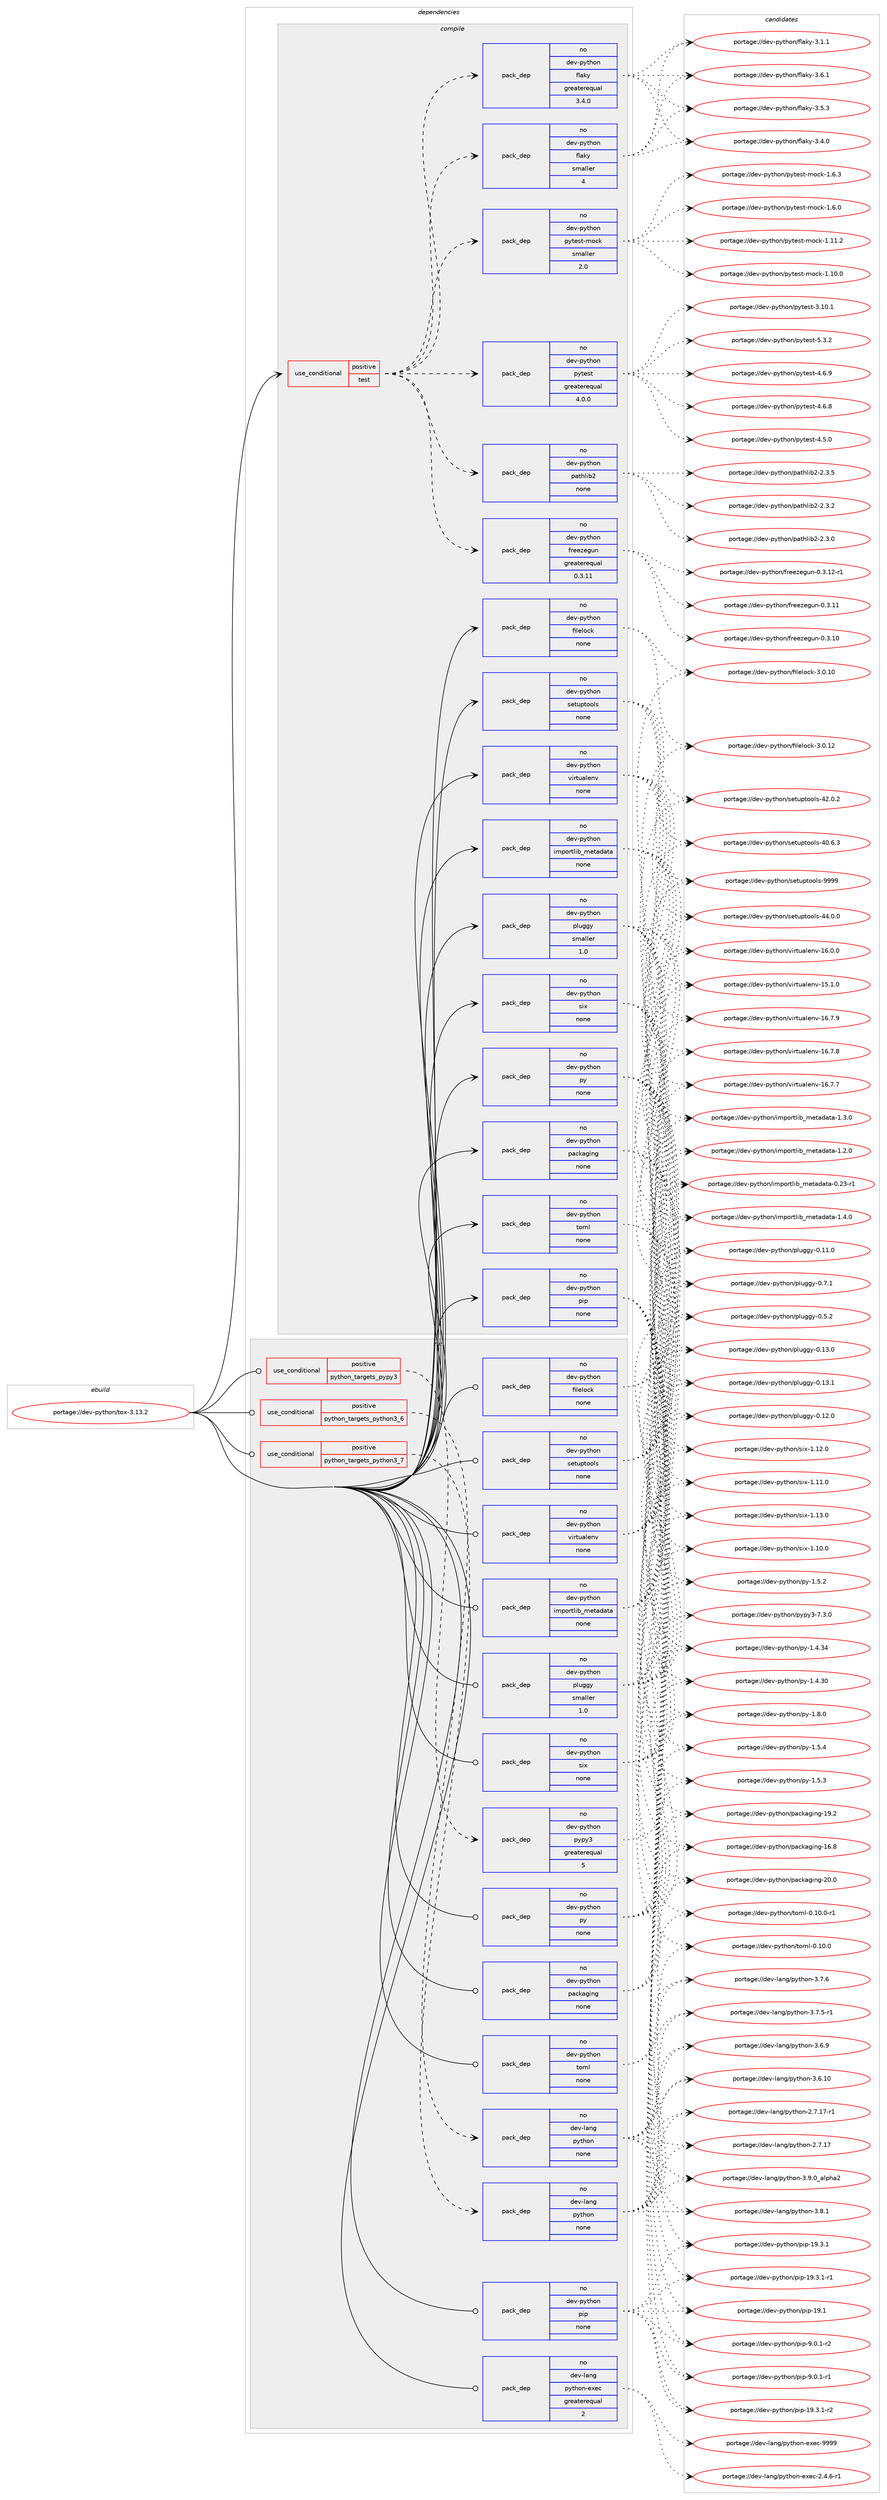digraph prolog {

# *************
# Graph options
# *************

newrank=true;
concentrate=true;
compound=true;
graph [rankdir=LR,fontname=Helvetica,fontsize=10,ranksep=1.5];#, ranksep=2.5, nodesep=0.2];
edge  [arrowhead=vee];
node  [fontname=Helvetica,fontsize=10];

# **********
# The ebuild
# **********

subgraph cluster_leftcol {
color=gray;
label=<<i>ebuild</i>>;
id [label="portage://dev-python/tox-3.13.2", color=red, width=4, href="../dev-python/tox-3.13.2.svg"];
}

# ****************
# The dependencies
# ****************

subgraph cluster_midcol {
color=gray;
label=<<i>dependencies</i>>;
subgraph cluster_compile {
fillcolor="#eeeeee";
style=filled;
label=<<i>compile</i>>;
subgraph cond104632 {
dependency421491 [label=<<TABLE BORDER="0" CELLBORDER="1" CELLSPACING="0" CELLPADDING="4"><TR><TD ROWSPAN="3" CELLPADDING="10">use_conditional</TD></TR><TR><TD>positive</TD></TR><TR><TD>test</TD></TR></TABLE>>, shape=none, color=red];
subgraph pack311962 {
dependency421492 [label=<<TABLE BORDER="0" CELLBORDER="1" CELLSPACING="0" CELLPADDING="4" WIDTH="220"><TR><TD ROWSPAN="6" CELLPADDING="30">pack_dep</TD></TR><TR><TD WIDTH="110">no</TD></TR><TR><TD>dev-python</TD></TR><TR><TD>flaky</TD></TR><TR><TD>greaterequal</TD></TR><TR><TD>3.4.0</TD></TR></TABLE>>, shape=none, color=blue];
}
dependency421491:e -> dependency421492:w [weight=20,style="dashed",arrowhead="vee"];
subgraph pack311963 {
dependency421493 [label=<<TABLE BORDER="0" CELLBORDER="1" CELLSPACING="0" CELLPADDING="4" WIDTH="220"><TR><TD ROWSPAN="6" CELLPADDING="30">pack_dep</TD></TR><TR><TD WIDTH="110">no</TD></TR><TR><TD>dev-python</TD></TR><TR><TD>flaky</TD></TR><TR><TD>smaller</TD></TR><TR><TD>4</TD></TR></TABLE>>, shape=none, color=blue];
}
dependency421491:e -> dependency421493:w [weight=20,style="dashed",arrowhead="vee"];
subgraph pack311964 {
dependency421494 [label=<<TABLE BORDER="0" CELLBORDER="1" CELLSPACING="0" CELLPADDING="4" WIDTH="220"><TR><TD ROWSPAN="6" CELLPADDING="30">pack_dep</TD></TR><TR><TD WIDTH="110">no</TD></TR><TR><TD>dev-python</TD></TR><TR><TD>freezegun</TD></TR><TR><TD>greaterequal</TD></TR><TR><TD>0.3.11</TD></TR></TABLE>>, shape=none, color=blue];
}
dependency421491:e -> dependency421494:w [weight=20,style="dashed",arrowhead="vee"];
subgraph pack311965 {
dependency421495 [label=<<TABLE BORDER="0" CELLBORDER="1" CELLSPACING="0" CELLPADDING="4" WIDTH="220"><TR><TD ROWSPAN="6" CELLPADDING="30">pack_dep</TD></TR><TR><TD WIDTH="110">no</TD></TR><TR><TD>dev-python</TD></TR><TR><TD>pathlib2</TD></TR><TR><TD>none</TD></TR><TR><TD></TD></TR></TABLE>>, shape=none, color=blue];
}
dependency421491:e -> dependency421495:w [weight=20,style="dashed",arrowhead="vee"];
subgraph pack311966 {
dependency421496 [label=<<TABLE BORDER="0" CELLBORDER="1" CELLSPACING="0" CELLPADDING="4" WIDTH="220"><TR><TD ROWSPAN="6" CELLPADDING="30">pack_dep</TD></TR><TR><TD WIDTH="110">no</TD></TR><TR><TD>dev-python</TD></TR><TR><TD>pytest</TD></TR><TR><TD>greaterequal</TD></TR><TR><TD>4.0.0</TD></TR></TABLE>>, shape=none, color=blue];
}
dependency421491:e -> dependency421496:w [weight=20,style="dashed",arrowhead="vee"];
subgraph pack311967 {
dependency421497 [label=<<TABLE BORDER="0" CELLBORDER="1" CELLSPACING="0" CELLPADDING="4" WIDTH="220"><TR><TD ROWSPAN="6" CELLPADDING="30">pack_dep</TD></TR><TR><TD WIDTH="110">no</TD></TR><TR><TD>dev-python</TD></TR><TR><TD>pytest-mock</TD></TR><TR><TD>smaller</TD></TR><TR><TD>2.0</TD></TR></TABLE>>, shape=none, color=blue];
}
dependency421491:e -> dependency421497:w [weight=20,style="dashed",arrowhead="vee"];
}
id:e -> dependency421491:w [weight=20,style="solid",arrowhead="vee"];
subgraph pack311968 {
dependency421498 [label=<<TABLE BORDER="0" CELLBORDER="1" CELLSPACING="0" CELLPADDING="4" WIDTH="220"><TR><TD ROWSPAN="6" CELLPADDING="30">pack_dep</TD></TR><TR><TD WIDTH="110">no</TD></TR><TR><TD>dev-python</TD></TR><TR><TD>filelock</TD></TR><TR><TD>none</TD></TR><TR><TD></TD></TR></TABLE>>, shape=none, color=blue];
}
id:e -> dependency421498:w [weight=20,style="solid",arrowhead="vee"];
subgraph pack311969 {
dependency421499 [label=<<TABLE BORDER="0" CELLBORDER="1" CELLSPACING="0" CELLPADDING="4" WIDTH="220"><TR><TD ROWSPAN="6" CELLPADDING="30">pack_dep</TD></TR><TR><TD WIDTH="110">no</TD></TR><TR><TD>dev-python</TD></TR><TR><TD>importlib_metadata</TD></TR><TR><TD>none</TD></TR><TR><TD></TD></TR></TABLE>>, shape=none, color=blue];
}
id:e -> dependency421499:w [weight=20,style="solid",arrowhead="vee"];
subgraph pack311970 {
dependency421500 [label=<<TABLE BORDER="0" CELLBORDER="1" CELLSPACING="0" CELLPADDING="4" WIDTH="220"><TR><TD ROWSPAN="6" CELLPADDING="30">pack_dep</TD></TR><TR><TD WIDTH="110">no</TD></TR><TR><TD>dev-python</TD></TR><TR><TD>packaging</TD></TR><TR><TD>none</TD></TR><TR><TD></TD></TR></TABLE>>, shape=none, color=blue];
}
id:e -> dependency421500:w [weight=20,style="solid",arrowhead="vee"];
subgraph pack311971 {
dependency421501 [label=<<TABLE BORDER="0" CELLBORDER="1" CELLSPACING="0" CELLPADDING="4" WIDTH="220"><TR><TD ROWSPAN="6" CELLPADDING="30">pack_dep</TD></TR><TR><TD WIDTH="110">no</TD></TR><TR><TD>dev-python</TD></TR><TR><TD>pip</TD></TR><TR><TD>none</TD></TR><TR><TD></TD></TR></TABLE>>, shape=none, color=blue];
}
id:e -> dependency421501:w [weight=20,style="solid",arrowhead="vee"];
subgraph pack311972 {
dependency421502 [label=<<TABLE BORDER="0" CELLBORDER="1" CELLSPACING="0" CELLPADDING="4" WIDTH="220"><TR><TD ROWSPAN="6" CELLPADDING="30">pack_dep</TD></TR><TR><TD WIDTH="110">no</TD></TR><TR><TD>dev-python</TD></TR><TR><TD>pluggy</TD></TR><TR><TD>smaller</TD></TR><TR><TD>1.0</TD></TR></TABLE>>, shape=none, color=blue];
}
id:e -> dependency421502:w [weight=20,style="solid",arrowhead="vee"];
subgraph pack311973 {
dependency421503 [label=<<TABLE BORDER="0" CELLBORDER="1" CELLSPACING="0" CELLPADDING="4" WIDTH="220"><TR><TD ROWSPAN="6" CELLPADDING="30">pack_dep</TD></TR><TR><TD WIDTH="110">no</TD></TR><TR><TD>dev-python</TD></TR><TR><TD>py</TD></TR><TR><TD>none</TD></TR><TR><TD></TD></TR></TABLE>>, shape=none, color=blue];
}
id:e -> dependency421503:w [weight=20,style="solid",arrowhead="vee"];
subgraph pack311974 {
dependency421504 [label=<<TABLE BORDER="0" CELLBORDER="1" CELLSPACING="0" CELLPADDING="4" WIDTH="220"><TR><TD ROWSPAN="6" CELLPADDING="30">pack_dep</TD></TR><TR><TD WIDTH="110">no</TD></TR><TR><TD>dev-python</TD></TR><TR><TD>setuptools</TD></TR><TR><TD>none</TD></TR><TR><TD></TD></TR></TABLE>>, shape=none, color=blue];
}
id:e -> dependency421504:w [weight=20,style="solid",arrowhead="vee"];
subgraph pack311975 {
dependency421505 [label=<<TABLE BORDER="0" CELLBORDER="1" CELLSPACING="0" CELLPADDING="4" WIDTH="220"><TR><TD ROWSPAN="6" CELLPADDING="30">pack_dep</TD></TR><TR><TD WIDTH="110">no</TD></TR><TR><TD>dev-python</TD></TR><TR><TD>six</TD></TR><TR><TD>none</TD></TR><TR><TD></TD></TR></TABLE>>, shape=none, color=blue];
}
id:e -> dependency421505:w [weight=20,style="solid",arrowhead="vee"];
subgraph pack311976 {
dependency421506 [label=<<TABLE BORDER="0" CELLBORDER="1" CELLSPACING="0" CELLPADDING="4" WIDTH="220"><TR><TD ROWSPAN="6" CELLPADDING="30">pack_dep</TD></TR><TR><TD WIDTH="110">no</TD></TR><TR><TD>dev-python</TD></TR><TR><TD>toml</TD></TR><TR><TD>none</TD></TR><TR><TD></TD></TR></TABLE>>, shape=none, color=blue];
}
id:e -> dependency421506:w [weight=20,style="solid",arrowhead="vee"];
subgraph pack311977 {
dependency421507 [label=<<TABLE BORDER="0" CELLBORDER="1" CELLSPACING="0" CELLPADDING="4" WIDTH="220"><TR><TD ROWSPAN="6" CELLPADDING="30">pack_dep</TD></TR><TR><TD WIDTH="110">no</TD></TR><TR><TD>dev-python</TD></TR><TR><TD>virtualenv</TD></TR><TR><TD>none</TD></TR><TR><TD></TD></TR></TABLE>>, shape=none, color=blue];
}
id:e -> dependency421507:w [weight=20,style="solid",arrowhead="vee"];
}
subgraph cluster_compileandrun {
fillcolor="#eeeeee";
style=filled;
label=<<i>compile and run</i>>;
}
subgraph cluster_run {
fillcolor="#eeeeee";
style=filled;
label=<<i>run</i>>;
subgraph cond104633 {
dependency421508 [label=<<TABLE BORDER="0" CELLBORDER="1" CELLSPACING="0" CELLPADDING="4"><TR><TD ROWSPAN="3" CELLPADDING="10">use_conditional</TD></TR><TR><TD>positive</TD></TR><TR><TD>python_targets_pypy3</TD></TR></TABLE>>, shape=none, color=red];
subgraph pack311978 {
dependency421509 [label=<<TABLE BORDER="0" CELLBORDER="1" CELLSPACING="0" CELLPADDING="4" WIDTH="220"><TR><TD ROWSPAN="6" CELLPADDING="30">pack_dep</TD></TR><TR><TD WIDTH="110">no</TD></TR><TR><TD>dev-python</TD></TR><TR><TD>pypy3</TD></TR><TR><TD>greaterequal</TD></TR><TR><TD>5</TD></TR></TABLE>>, shape=none, color=blue];
}
dependency421508:e -> dependency421509:w [weight=20,style="dashed",arrowhead="vee"];
}
id:e -> dependency421508:w [weight=20,style="solid",arrowhead="odot"];
subgraph cond104634 {
dependency421510 [label=<<TABLE BORDER="0" CELLBORDER="1" CELLSPACING="0" CELLPADDING="4"><TR><TD ROWSPAN="3" CELLPADDING="10">use_conditional</TD></TR><TR><TD>positive</TD></TR><TR><TD>python_targets_python3_6</TD></TR></TABLE>>, shape=none, color=red];
subgraph pack311979 {
dependency421511 [label=<<TABLE BORDER="0" CELLBORDER="1" CELLSPACING="0" CELLPADDING="4" WIDTH="220"><TR><TD ROWSPAN="6" CELLPADDING="30">pack_dep</TD></TR><TR><TD WIDTH="110">no</TD></TR><TR><TD>dev-lang</TD></TR><TR><TD>python</TD></TR><TR><TD>none</TD></TR><TR><TD></TD></TR></TABLE>>, shape=none, color=blue];
}
dependency421510:e -> dependency421511:w [weight=20,style="dashed",arrowhead="vee"];
}
id:e -> dependency421510:w [weight=20,style="solid",arrowhead="odot"];
subgraph cond104635 {
dependency421512 [label=<<TABLE BORDER="0" CELLBORDER="1" CELLSPACING="0" CELLPADDING="4"><TR><TD ROWSPAN="3" CELLPADDING="10">use_conditional</TD></TR><TR><TD>positive</TD></TR><TR><TD>python_targets_python3_7</TD></TR></TABLE>>, shape=none, color=red];
subgraph pack311980 {
dependency421513 [label=<<TABLE BORDER="0" CELLBORDER="1" CELLSPACING="0" CELLPADDING="4" WIDTH="220"><TR><TD ROWSPAN="6" CELLPADDING="30">pack_dep</TD></TR><TR><TD WIDTH="110">no</TD></TR><TR><TD>dev-lang</TD></TR><TR><TD>python</TD></TR><TR><TD>none</TD></TR><TR><TD></TD></TR></TABLE>>, shape=none, color=blue];
}
dependency421512:e -> dependency421513:w [weight=20,style="dashed",arrowhead="vee"];
}
id:e -> dependency421512:w [weight=20,style="solid",arrowhead="odot"];
subgraph pack311981 {
dependency421514 [label=<<TABLE BORDER="0" CELLBORDER="1" CELLSPACING="0" CELLPADDING="4" WIDTH="220"><TR><TD ROWSPAN="6" CELLPADDING="30">pack_dep</TD></TR><TR><TD WIDTH="110">no</TD></TR><TR><TD>dev-lang</TD></TR><TR><TD>python-exec</TD></TR><TR><TD>greaterequal</TD></TR><TR><TD>2</TD></TR></TABLE>>, shape=none, color=blue];
}
id:e -> dependency421514:w [weight=20,style="solid",arrowhead="odot"];
subgraph pack311982 {
dependency421515 [label=<<TABLE BORDER="0" CELLBORDER="1" CELLSPACING="0" CELLPADDING="4" WIDTH="220"><TR><TD ROWSPAN="6" CELLPADDING="30">pack_dep</TD></TR><TR><TD WIDTH="110">no</TD></TR><TR><TD>dev-python</TD></TR><TR><TD>filelock</TD></TR><TR><TD>none</TD></TR><TR><TD></TD></TR></TABLE>>, shape=none, color=blue];
}
id:e -> dependency421515:w [weight=20,style="solid",arrowhead="odot"];
subgraph pack311983 {
dependency421516 [label=<<TABLE BORDER="0" CELLBORDER="1" CELLSPACING="0" CELLPADDING="4" WIDTH="220"><TR><TD ROWSPAN="6" CELLPADDING="30">pack_dep</TD></TR><TR><TD WIDTH="110">no</TD></TR><TR><TD>dev-python</TD></TR><TR><TD>importlib_metadata</TD></TR><TR><TD>none</TD></TR><TR><TD></TD></TR></TABLE>>, shape=none, color=blue];
}
id:e -> dependency421516:w [weight=20,style="solid",arrowhead="odot"];
subgraph pack311984 {
dependency421517 [label=<<TABLE BORDER="0" CELLBORDER="1" CELLSPACING="0" CELLPADDING="4" WIDTH="220"><TR><TD ROWSPAN="6" CELLPADDING="30">pack_dep</TD></TR><TR><TD WIDTH="110">no</TD></TR><TR><TD>dev-python</TD></TR><TR><TD>packaging</TD></TR><TR><TD>none</TD></TR><TR><TD></TD></TR></TABLE>>, shape=none, color=blue];
}
id:e -> dependency421517:w [weight=20,style="solid",arrowhead="odot"];
subgraph pack311985 {
dependency421518 [label=<<TABLE BORDER="0" CELLBORDER="1" CELLSPACING="0" CELLPADDING="4" WIDTH="220"><TR><TD ROWSPAN="6" CELLPADDING="30">pack_dep</TD></TR><TR><TD WIDTH="110">no</TD></TR><TR><TD>dev-python</TD></TR><TR><TD>pip</TD></TR><TR><TD>none</TD></TR><TR><TD></TD></TR></TABLE>>, shape=none, color=blue];
}
id:e -> dependency421518:w [weight=20,style="solid",arrowhead="odot"];
subgraph pack311986 {
dependency421519 [label=<<TABLE BORDER="0" CELLBORDER="1" CELLSPACING="0" CELLPADDING="4" WIDTH="220"><TR><TD ROWSPAN="6" CELLPADDING="30">pack_dep</TD></TR><TR><TD WIDTH="110">no</TD></TR><TR><TD>dev-python</TD></TR><TR><TD>pluggy</TD></TR><TR><TD>smaller</TD></TR><TR><TD>1.0</TD></TR></TABLE>>, shape=none, color=blue];
}
id:e -> dependency421519:w [weight=20,style="solid",arrowhead="odot"];
subgraph pack311987 {
dependency421520 [label=<<TABLE BORDER="0" CELLBORDER="1" CELLSPACING="0" CELLPADDING="4" WIDTH="220"><TR><TD ROWSPAN="6" CELLPADDING="30">pack_dep</TD></TR><TR><TD WIDTH="110">no</TD></TR><TR><TD>dev-python</TD></TR><TR><TD>py</TD></TR><TR><TD>none</TD></TR><TR><TD></TD></TR></TABLE>>, shape=none, color=blue];
}
id:e -> dependency421520:w [weight=20,style="solid",arrowhead="odot"];
subgraph pack311988 {
dependency421521 [label=<<TABLE BORDER="0" CELLBORDER="1" CELLSPACING="0" CELLPADDING="4" WIDTH="220"><TR><TD ROWSPAN="6" CELLPADDING="30">pack_dep</TD></TR><TR><TD WIDTH="110">no</TD></TR><TR><TD>dev-python</TD></TR><TR><TD>setuptools</TD></TR><TR><TD>none</TD></TR><TR><TD></TD></TR></TABLE>>, shape=none, color=blue];
}
id:e -> dependency421521:w [weight=20,style="solid",arrowhead="odot"];
subgraph pack311989 {
dependency421522 [label=<<TABLE BORDER="0" CELLBORDER="1" CELLSPACING="0" CELLPADDING="4" WIDTH="220"><TR><TD ROWSPAN="6" CELLPADDING="30">pack_dep</TD></TR><TR><TD WIDTH="110">no</TD></TR><TR><TD>dev-python</TD></TR><TR><TD>six</TD></TR><TR><TD>none</TD></TR><TR><TD></TD></TR></TABLE>>, shape=none, color=blue];
}
id:e -> dependency421522:w [weight=20,style="solid",arrowhead="odot"];
subgraph pack311990 {
dependency421523 [label=<<TABLE BORDER="0" CELLBORDER="1" CELLSPACING="0" CELLPADDING="4" WIDTH="220"><TR><TD ROWSPAN="6" CELLPADDING="30">pack_dep</TD></TR><TR><TD WIDTH="110">no</TD></TR><TR><TD>dev-python</TD></TR><TR><TD>toml</TD></TR><TR><TD>none</TD></TR><TR><TD></TD></TR></TABLE>>, shape=none, color=blue];
}
id:e -> dependency421523:w [weight=20,style="solid",arrowhead="odot"];
subgraph pack311991 {
dependency421524 [label=<<TABLE BORDER="0" CELLBORDER="1" CELLSPACING="0" CELLPADDING="4" WIDTH="220"><TR><TD ROWSPAN="6" CELLPADDING="30">pack_dep</TD></TR><TR><TD WIDTH="110">no</TD></TR><TR><TD>dev-python</TD></TR><TR><TD>virtualenv</TD></TR><TR><TD>none</TD></TR><TR><TD></TD></TR></TABLE>>, shape=none, color=blue];
}
id:e -> dependency421524:w [weight=20,style="solid",arrowhead="odot"];
}
}

# **************
# The candidates
# **************

subgraph cluster_choices {
rank=same;
color=gray;
label=<<i>candidates</i>>;

subgraph choice311962 {
color=black;
nodesep=1;
choice100101118451121211161041111104710210897107121455146544649 [label="portage://dev-python/flaky-3.6.1", color=red, width=4,href="../dev-python/flaky-3.6.1.svg"];
choice100101118451121211161041111104710210897107121455146534651 [label="portage://dev-python/flaky-3.5.3", color=red, width=4,href="../dev-python/flaky-3.5.3.svg"];
choice100101118451121211161041111104710210897107121455146524648 [label="portage://dev-python/flaky-3.4.0", color=red, width=4,href="../dev-python/flaky-3.4.0.svg"];
choice100101118451121211161041111104710210897107121455146494649 [label="portage://dev-python/flaky-3.1.1", color=red, width=4,href="../dev-python/flaky-3.1.1.svg"];
dependency421492:e -> choice100101118451121211161041111104710210897107121455146544649:w [style=dotted,weight="100"];
dependency421492:e -> choice100101118451121211161041111104710210897107121455146534651:w [style=dotted,weight="100"];
dependency421492:e -> choice100101118451121211161041111104710210897107121455146524648:w [style=dotted,weight="100"];
dependency421492:e -> choice100101118451121211161041111104710210897107121455146494649:w [style=dotted,weight="100"];
}
subgraph choice311963 {
color=black;
nodesep=1;
choice100101118451121211161041111104710210897107121455146544649 [label="portage://dev-python/flaky-3.6.1", color=red, width=4,href="../dev-python/flaky-3.6.1.svg"];
choice100101118451121211161041111104710210897107121455146534651 [label="portage://dev-python/flaky-3.5.3", color=red, width=4,href="../dev-python/flaky-3.5.3.svg"];
choice100101118451121211161041111104710210897107121455146524648 [label="portage://dev-python/flaky-3.4.0", color=red, width=4,href="../dev-python/flaky-3.4.0.svg"];
choice100101118451121211161041111104710210897107121455146494649 [label="portage://dev-python/flaky-3.1.1", color=red, width=4,href="../dev-python/flaky-3.1.1.svg"];
dependency421493:e -> choice100101118451121211161041111104710210897107121455146544649:w [style=dotted,weight="100"];
dependency421493:e -> choice100101118451121211161041111104710210897107121455146534651:w [style=dotted,weight="100"];
dependency421493:e -> choice100101118451121211161041111104710210897107121455146524648:w [style=dotted,weight="100"];
dependency421493:e -> choice100101118451121211161041111104710210897107121455146494649:w [style=dotted,weight="100"];
}
subgraph choice311964 {
color=black;
nodesep=1;
choice1001011184511212111610411111047102114101101122101103117110454846514649504511449 [label="portage://dev-python/freezegun-0.3.12-r1", color=red, width=4,href="../dev-python/freezegun-0.3.12-r1.svg"];
choice100101118451121211161041111104710211410110112210110311711045484651464949 [label="portage://dev-python/freezegun-0.3.11", color=red, width=4,href="../dev-python/freezegun-0.3.11.svg"];
choice100101118451121211161041111104710211410110112210110311711045484651464948 [label="portage://dev-python/freezegun-0.3.10", color=red, width=4,href="../dev-python/freezegun-0.3.10.svg"];
dependency421494:e -> choice1001011184511212111610411111047102114101101122101103117110454846514649504511449:w [style=dotted,weight="100"];
dependency421494:e -> choice100101118451121211161041111104710211410110112210110311711045484651464949:w [style=dotted,weight="100"];
dependency421494:e -> choice100101118451121211161041111104710211410110112210110311711045484651464948:w [style=dotted,weight="100"];
}
subgraph choice311965 {
color=black;
nodesep=1;
choice1001011184511212111610411111047112971161041081059850455046514653 [label="portage://dev-python/pathlib2-2.3.5", color=red, width=4,href="../dev-python/pathlib2-2.3.5.svg"];
choice1001011184511212111610411111047112971161041081059850455046514650 [label="portage://dev-python/pathlib2-2.3.2", color=red, width=4,href="../dev-python/pathlib2-2.3.2.svg"];
choice1001011184511212111610411111047112971161041081059850455046514648 [label="portage://dev-python/pathlib2-2.3.0", color=red, width=4,href="../dev-python/pathlib2-2.3.0.svg"];
dependency421495:e -> choice1001011184511212111610411111047112971161041081059850455046514653:w [style=dotted,weight="100"];
dependency421495:e -> choice1001011184511212111610411111047112971161041081059850455046514650:w [style=dotted,weight="100"];
dependency421495:e -> choice1001011184511212111610411111047112971161041081059850455046514648:w [style=dotted,weight="100"];
}
subgraph choice311966 {
color=black;
nodesep=1;
choice1001011184511212111610411111047112121116101115116455346514650 [label="portage://dev-python/pytest-5.3.2", color=red, width=4,href="../dev-python/pytest-5.3.2.svg"];
choice1001011184511212111610411111047112121116101115116455246544657 [label="portage://dev-python/pytest-4.6.9", color=red, width=4,href="../dev-python/pytest-4.6.9.svg"];
choice1001011184511212111610411111047112121116101115116455246544656 [label="portage://dev-python/pytest-4.6.8", color=red, width=4,href="../dev-python/pytest-4.6.8.svg"];
choice1001011184511212111610411111047112121116101115116455246534648 [label="portage://dev-python/pytest-4.5.0", color=red, width=4,href="../dev-python/pytest-4.5.0.svg"];
choice100101118451121211161041111104711212111610111511645514649484649 [label="portage://dev-python/pytest-3.10.1", color=red, width=4,href="../dev-python/pytest-3.10.1.svg"];
dependency421496:e -> choice1001011184511212111610411111047112121116101115116455346514650:w [style=dotted,weight="100"];
dependency421496:e -> choice1001011184511212111610411111047112121116101115116455246544657:w [style=dotted,weight="100"];
dependency421496:e -> choice1001011184511212111610411111047112121116101115116455246544656:w [style=dotted,weight="100"];
dependency421496:e -> choice1001011184511212111610411111047112121116101115116455246534648:w [style=dotted,weight="100"];
dependency421496:e -> choice100101118451121211161041111104711212111610111511645514649484649:w [style=dotted,weight="100"];
}
subgraph choice311967 {
color=black;
nodesep=1;
choice10010111845112121116104111110471121211161011151164510911199107454946544651 [label="portage://dev-python/pytest-mock-1.6.3", color=red, width=4,href="../dev-python/pytest-mock-1.6.3.svg"];
choice10010111845112121116104111110471121211161011151164510911199107454946544648 [label="portage://dev-python/pytest-mock-1.6.0", color=red, width=4,href="../dev-python/pytest-mock-1.6.0.svg"];
choice1001011184511212111610411111047112121116101115116451091119910745494649494650 [label="portage://dev-python/pytest-mock-1.11.2", color=red, width=4,href="../dev-python/pytest-mock-1.11.2.svg"];
choice1001011184511212111610411111047112121116101115116451091119910745494649484648 [label="portage://dev-python/pytest-mock-1.10.0", color=red, width=4,href="../dev-python/pytest-mock-1.10.0.svg"];
dependency421497:e -> choice10010111845112121116104111110471121211161011151164510911199107454946544651:w [style=dotted,weight="100"];
dependency421497:e -> choice10010111845112121116104111110471121211161011151164510911199107454946544648:w [style=dotted,weight="100"];
dependency421497:e -> choice1001011184511212111610411111047112121116101115116451091119910745494649494650:w [style=dotted,weight="100"];
dependency421497:e -> choice1001011184511212111610411111047112121116101115116451091119910745494649484648:w [style=dotted,weight="100"];
}
subgraph choice311968 {
color=black;
nodesep=1;
choice10010111845112121116104111110471021051081011081119910745514648464950 [label="portage://dev-python/filelock-3.0.12", color=red, width=4,href="../dev-python/filelock-3.0.12.svg"];
choice10010111845112121116104111110471021051081011081119910745514648464948 [label="portage://dev-python/filelock-3.0.10", color=red, width=4,href="../dev-python/filelock-3.0.10.svg"];
dependency421498:e -> choice10010111845112121116104111110471021051081011081119910745514648464950:w [style=dotted,weight="100"];
dependency421498:e -> choice10010111845112121116104111110471021051081011081119910745514648464948:w [style=dotted,weight="100"];
}
subgraph choice311969 {
color=black;
nodesep=1;
choice10010111845112121116104111110471051091121111141161081059895109101116971009711697454946524648 [label="portage://dev-python/importlib_metadata-1.4.0", color=red, width=4,href="../dev-python/importlib_metadata-1.4.0.svg"];
choice10010111845112121116104111110471051091121111141161081059895109101116971009711697454946514648 [label="portage://dev-python/importlib_metadata-1.3.0", color=red, width=4,href="../dev-python/importlib_metadata-1.3.0.svg"];
choice10010111845112121116104111110471051091121111141161081059895109101116971009711697454946504648 [label="portage://dev-python/importlib_metadata-1.2.0", color=red, width=4,href="../dev-python/importlib_metadata-1.2.0.svg"];
choice1001011184511212111610411111047105109112111114116108105989510910111697100971169745484650514511449 [label="portage://dev-python/importlib_metadata-0.23-r1", color=red, width=4,href="../dev-python/importlib_metadata-0.23-r1.svg"];
dependency421499:e -> choice10010111845112121116104111110471051091121111141161081059895109101116971009711697454946524648:w [style=dotted,weight="100"];
dependency421499:e -> choice10010111845112121116104111110471051091121111141161081059895109101116971009711697454946514648:w [style=dotted,weight="100"];
dependency421499:e -> choice10010111845112121116104111110471051091121111141161081059895109101116971009711697454946504648:w [style=dotted,weight="100"];
dependency421499:e -> choice1001011184511212111610411111047105109112111114116108105989510910111697100971169745484650514511449:w [style=dotted,weight="100"];
}
subgraph choice311970 {
color=black;
nodesep=1;
choice10010111845112121116104111110471129799107971031051101034550484648 [label="portage://dev-python/packaging-20.0", color=red, width=4,href="../dev-python/packaging-20.0.svg"];
choice10010111845112121116104111110471129799107971031051101034549574650 [label="portage://dev-python/packaging-19.2", color=red, width=4,href="../dev-python/packaging-19.2.svg"];
choice10010111845112121116104111110471129799107971031051101034549544656 [label="portage://dev-python/packaging-16.8", color=red, width=4,href="../dev-python/packaging-16.8.svg"];
dependency421500:e -> choice10010111845112121116104111110471129799107971031051101034550484648:w [style=dotted,weight="100"];
dependency421500:e -> choice10010111845112121116104111110471129799107971031051101034549574650:w [style=dotted,weight="100"];
dependency421500:e -> choice10010111845112121116104111110471129799107971031051101034549544656:w [style=dotted,weight="100"];
}
subgraph choice311971 {
color=black;
nodesep=1;
choice10010111845112121116104111110471121051124557464846494511450 [label="portage://dev-python/pip-9.0.1-r2", color=red, width=4,href="../dev-python/pip-9.0.1-r2.svg"];
choice10010111845112121116104111110471121051124557464846494511449 [label="portage://dev-python/pip-9.0.1-r1", color=red, width=4,href="../dev-python/pip-9.0.1-r1.svg"];
choice1001011184511212111610411111047112105112454957465146494511450 [label="portage://dev-python/pip-19.3.1-r2", color=red, width=4,href="../dev-python/pip-19.3.1-r2.svg"];
choice1001011184511212111610411111047112105112454957465146494511449 [label="portage://dev-python/pip-19.3.1-r1", color=red, width=4,href="../dev-python/pip-19.3.1-r1.svg"];
choice100101118451121211161041111104711210511245495746514649 [label="portage://dev-python/pip-19.3.1", color=red, width=4,href="../dev-python/pip-19.3.1.svg"];
choice10010111845112121116104111110471121051124549574649 [label="portage://dev-python/pip-19.1", color=red, width=4,href="../dev-python/pip-19.1.svg"];
dependency421501:e -> choice10010111845112121116104111110471121051124557464846494511450:w [style=dotted,weight="100"];
dependency421501:e -> choice10010111845112121116104111110471121051124557464846494511449:w [style=dotted,weight="100"];
dependency421501:e -> choice1001011184511212111610411111047112105112454957465146494511450:w [style=dotted,weight="100"];
dependency421501:e -> choice1001011184511212111610411111047112105112454957465146494511449:w [style=dotted,weight="100"];
dependency421501:e -> choice100101118451121211161041111104711210511245495746514649:w [style=dotted,weight="100"];
dependency421501:e -> choice10010111845112121116104111110471121051124549574649:w [style=dotted,weight="100"];
}
subgraph choice311972 {
color=black;
nodesep=1;
choice1001011184511212111610411111047112108117103103121454846554649 [label="portage://dev-python/pluggy-0.7.1", color=red, width=4,href="../dev-python/pluggy-0.7.1.svg"];
choice1001011184511212111610411111047112108117103103121454846534650 [label="portage://dev-python/pluggy-0.5.2", color=red, width=4,href="../dev-python/pluggy-0.5.2.svg"];
choice100101118451121211161041111104711210811710310312145484649514649 [label="portage://dev-python/pluggy-0.13.1", color=red, width=4,href="../dev-python/pluggy-0.13.1.svg"];
choice100101118451121211161041111104711210811710310312145484649514648 [label="portage://dev-python/pluggy-0.13.0", color=red, width=4,href="../dev-python/pluggy-0.13.0.svg"];
choice100101118451121211161041111104711210811710310312145484649504648 [label="portage://dev-python/pluggy-0.12.0", color=red, width=4,href="../dev-python/pluggy-0.12.0.svg"];
choice100101118451121211161041111104711210811710310312145484649494648 [label="portage://dev-python/pluggy-0.11.0", color=red, width=4,href="../dev-python/pluggy-0.11.0.svg"];
dependency421502:e -> choice1001011184511212111610411111047112108117103103121454846554649:w [style=dotted,weight="100"];
dependency421502:e -> choice1001011184511212111610411111047112108117103103121454846534650:w [style=dotted,weight="100"];
dependency421502:e -> choice100101118451121211161041111104711210811710310312145484649514649:w [style=dotted,weight="100"];
dependency421502:e -> choice100101118451121211161041111104711210811710310312145484649514648:w [style=dotted,weight="100"];
dependency421502:e -> choice100101118451121211161041111104711210811710310312145484649504648:w [style=dotted,weight="100"];
dependency421502:e -> choice100101118451121211161041111104711210811710310312145484649494648:w [style=dotted,weight="100"];
}
subgraph choice311973 {
color=black;
nodesep=1;
choice1001011184511212111610411111047112121454946564648 [label="portage://dev-python/py-1.8.0", color=red, width=4,href="../dev-python/py-1.8.0.svg"];
choice1001011184511212111610411111047112121454946534652 [label="portage://dev-python/py-1.5.4", color=red, width=4,href="../dev-python/py-1.5.4.svg"];
choice1001011184511212111610411111047112121454946534651 [label="portage://dev-python/py-1.5.3", color=red, width=4,href="../dev-python/py-1.5.3.svg"];
choice1001011184511212111610411111047112121454946534650 [label="portage://dev-python/py-1.5.2", color=red, width=4,href="../dev-python/py-1.5.2.svg"];
choice100101118451121211161041111104711212145494652465152 [label="portage://dev-python/py-1.4.34", color=red, width=4,href="../dev-python/py-1.4.34.svg"];
choice100101118451121211161041111104711212145494652465148 [label="portage://dev-python/py-1.4.30", color=red, width=4,href="../dev-python/py-1.4.30.svg"];
dependency421503:e -> choice1001011184511212111610411111047112121454946564648:w [style=dotted,weight="100"];
dependency421503:e -> choice1001011184511212111610411111047112121454946534652:w [style=dotted,weight="100"];
dependency421503:e -> choice1001011184511212111610411111047112121454946534651:w [style=dotted,weight="100"];
dependency421503:e -> choice1001011184511212111610411111047112121454946534650:w [style=dotted,weight="100"];
dependency421503:e -> choice100101118451121211161041111104711212145494652465152:w [style=dotted,weight="100"];
dependency421503:e -> choice100101118451121211161041111104711212145494652465148:w [style=dotted,weight="100"];
}
subgraph choice311974 {
color=black;
nodesep=1;
choice10010111845112121116104111110471151011161171121161111111081154557575757 [label="portage://dev-python/setuptools-9999", color=red, width=4,href="../dev-python/setuptools-9999.svg"];
choice100101118451121211161041111104711510111611711211611111110811545525246484648 [label="portage://dev-python/setuptools-44.0.0", color=red, width=4,href="../dev-python/setuptools-44.0.0.svg"];
choice100101118451121211161041111104711510111611711211611111110811545525046484650 [label="portage://dev-python/setuptools-42.0.2", color=red, width=4,href="../dev-python/setuptools-42.0.2.svg"];
choice100101118451121211161041111104711510111611711211611111110811545524846544651 [label="portage://dev-python/setuptools-40.6.3", color=red, width=4,href="../dev-python/setuptools-40.6.3.svg"];
dependency421504:e -> choice10010111845112121116104111110471151011161171121161111111081154557575757:w [style=dotted,weight="100"];
dependency421504:e -> choice100101118451121211161041111104711510111611711211611111110811545525246484648:w [style=dotted,weight="100"];
dependency421504:e -> choice100101118451121211161041111104711510111611711211611111110811545525046484650:w [style=dotted,weight="100"];
dependency421504:e -> choice100101118451121211161041111104711510111611711211611111110811545524846544651:w [style=dotted,weight="100"];
}
subgraph choice311975 {
color=black;
nodesep=1;
choice100101118451121211161041111104711510512045494649514648 [label="portage://dev-python/six-1.13.0", color=red, width=4,href="../dev-python/six-1.13.0.svg"];
choice100101118451121211161041111104711510512045494649504648 [label="portage://dev-python/six-1.12.0", color=red, width=4,href="../dev-python/six-1.12.0.svg"];
choice100101118451121211161041111104711510512045494649494648 [label="portage://dev-python/six-1.11.0", color=red, width=4,href="../dev-python/six-1.11.0.svg"];
choice100101118451121211161041111104711510512045494649484648 [label="portage://dev-python/six-1.10.0", color=red, width=4,href="../dev-python/six-1.10.0.svg"];
dependency421505:e -> choice100101118451121211161041111104711510512045494649514648:w [style=dotted,weight="100"];
dependency421505:e -> choice100101118451121211161041111104711510512045494649504648:w [style=dotted,weight="100"];
dependency421505:e -> choice100101118451121211161041111104711510512045494649494648:w [style=dotted,weight="100"];
dependency421505:e -> choice100101118451121211161041111104711510512045494649484648:w [style=dotted,weight="100"];
}
subgraph choice311976 {
color=black;
nodesep=1;
choice1001011184511212111610411111047116111109108454846494846484511449 [label="portage://dev-python/toml-0.10.0-r1", color=red, width=4,href="../dev-python/toml-0.10.0-r1.svg"];
choice100101118451121211161041111104711611110910845484649484648 [label="portage://dev-python/toml-0.10.0", color=red, width=4,href="../dev-python/toml-0.10.0.svg"];
dependency421506:e -> choice1001011184511212111610411111047116111109108454846494846484511449:w [style=dotted,weight="100"];
dependency421506:e -> choice100101118451121211161041111104711611110910845484649484648:w [style=dotted,weight="100"];
}
subgraph choice311977 {
color=black;
nodesep=1;
choice10010111845112121116104111110471181051141161179710810111011845495446554657 [label="portage://dev-python/virtualenv-16.7.9", color=red, width=4,href="../dev-python/virtualenv-16.7.9.svg"];
choice10010111845112121116104111110471181051141161179710810111011845495446554656 [label="portage://dev-python/virtualenv-16.7.8", color=red, width=4,href="../dev-python/virtualenv-16.7.8.svg"];
choice10010111845112121116104111110471181051141161179710810111011845495446554655 [label="portage://dev-python/virtualenv-16.7.7", color=red, width=4,href="../dev-python/virtualenv-16.7.7.svg"];
choice10010111845112121116104111110471181051141161179710810111011845495446484648 [label="portage://dev-python/virtualenv-16.0.0", color=red, width=4,href="../dev-python/virtualenv-16.0.0.svg"];
choice10010111845112121116104111110471181051141161179710810111011845495346494648 [label="portage://dev-python/virtualenv-15.1.0", color=red, width=4,href="../dev-python/virtualenv-15.1.0.svg"];
dependency421507:e -> choice10010111845112121116104111110471181051141161179710810111011845495446554657:w [style=dotted,weight="100"];
dependency421507:e -> choice10010111845112121116104111110471181051141161179710810111011845495446554656:w [style=dotted,weight="100"];
dependency421507:e -> choice10010111845112121116104111110471181051141161179710810111011845495446554655:w [style=dotted,weight="100"];
dependency421507:e -> choice10010111845112121116104111110471181051141161179710810111011845495446484648:w [style=dotted,weight="100"];
dependency421507:e -> choice10010111845112121116104111110471181051141161179710810111011845495346494648:w [style=dotted,weight="100"];
}
subgraph choice311978 {
color=black;
nodesep=1;
choice100101118451121211161041111104711212111212151455546514648 [label="portage://dev-python/pypy3-7.3.0", color=red, width=4,href="../dev-python/pypy3-7.3.0.svg"];
dependency421509:e -> choice100101118451121211161041111104711212111212151455546514648:w [style=dotted,weight="100"];
}
subgraph choice311979 {
color=black;
nodesep=1;
choice10010111845108971101034711212111610411111045514657464895971081121049750 [label="portage://dev-lang/python-3.9.0_alpha2", color=red, width=4,href="../dev-lang/python-3.9.0_alpha2.svg"];
choice100101118451089711010347112121116104111110455146564649 [label="portage://dev-lang/python-3.8.1", color=red, width=4,href="../dev-lang/python-3.8.1.svg"];
choice100101118451089711010347112121116104111110455146554654 [label="portage://dev-lang/python-3.7.6", color=red, width=4,href="../dev-lang/python-3.7.6.svg"];
choice1001011184510897110103471121211161041111104551465546534511449 [label="portage://dev-lang/python-3.7.5-r1", color=red, width=4,href="../dev-lang/python-3.7.5-r1.svg"];
choice100101118451089711010347112121116104111110455146544657 [label="portage://dev-lang/python-3.6.9", color=red, width=4,href="../dev-lang/python-3.6.9.svg"];
choice10010111845108971101034711212111610411111045514654464948 [label="portage://dev-lang/python-3.6.10", color=red, width=4,href="../dev-lang/python-3.6.10.svg"];
choice100101118451089711010347112121116104111110455046554649554511449 [label="portage://dev-lang/python-2.7.17-r1", color=red, width=4,href="../dev-lang/python-2.7.17-r1.svg"];
choice10010111845108971101034711212111610411111045504655464955 [label="portage://dev-lang/python-2.7.17", color=red, width=4,href="../dev-lang/python-2.7.17.svg"];
dependency421511:e -> choice10010111845108971101034711212111610411111045514657464895971081121049750:w [style=dotted,weight="100"];
dependency421511:e -> choice100101118451089711010347112121116104111110455146564649:w [style=dotted,weight="100"];
dependency421511:e -> choice100101118451089711010347112121116104111110455146554654:w [style=dotted,weight="100"];
dependency421511:e -> choice1001011184510897110103471121211161041111104551465546534511449:w [style=dotted,weight="100"];
dependency421511:e -> choice100101118451089711010347112121116104111110455146544657:w [style=dotted,weight="100"];
dependency421511:e -> choice10010111845108971101034711212111610411111045514654464948:w [style=dotted,weight="100"];
dependency421511:e -> choice100101118451089711010347112121116104111110455046554649554511449:w [style=dotted,weight="100"];
dependency421511:e -> choice10010111845108971101034711212111610411111045504655464955:w [style=dotted,weight="100"];
}
subgraph choice311980 {
color=black;
nodesep=1;
choice10010111845108971101034711212111610411111045514657464895971081121049750 [label="portage://dev-lang/python-3.9.0_alpha2", color=red, width=4,href="../dev-lang/python-3.9.0_alpha2.svg"];
choice100101118451089711010347112121116104111110455146564649 [label="portage://dev-lang/python-3.8.1", color=red, width=4,href="../dev-lang/python-3.8.1.svg"];
choice100101118451089711010347112121116104111110455146554654 [label="portage://dev-lang/python-3.7.6", color=red, width=4,href="../dev-lang/python-3.7.6.svg"];
choice1001011184510897110103471121211161041111104551465546534511449 [label="portage://dev-lang/python-3.7.5-r1", color=red, width=4,href="../dev-lang/python-3.7.5-r1.svg"];
choice100101118451089711010347112121116104111110455146544657 [label="portage://dev-lang/python-3.6.9", color=red, width=4,href="../dev-lang/python-3.6.9.svg"];
choice10010111845108971101034711212111610411111045514654464948 [label="portage://dev-lang/python-3.6.10", color=red, width=4,href="../dev-lang/python-3.6.10.svg"];
choice100101118451089711010347112121116104111110455046554649554511449 [label="portage://dev-lang/python-2.7.17-r1", color=red, width=4,href="../dev-lang/python-2.7.17-r1.svg"];
choice10010111845108971101034711212111610411111045504655464955 [label="portage://dev-lang/python-2.7.17", color=red, width=4,href="../dev-lang/python-2.7.17.svg"];
dependency421513:e -> choice10010111845108971101034711212111610411111045514657464895971081121049750:w [style=dotted,weight="100"];
dependency421513:e -> choice100101118451089711010347112121116104111110455146564649:w [style=dotted,weight="100"];
dependency421513:e -> choice100101118451089711010347112121116104111110455146554654:w [style=dotted,weight="100"];
dependency421513:e -> choice1001011184510897110103471121211161041111104551465546534511449:w [style=dotted,weight="100"];
dependency421513:e -> choice100101118451089711010347112121116104111110455146544657:w [style=dotted,weight="100"];
dependency421513:e -> choice10010111845108971101034711212111610411111045514654464948:w [style=dotted,weight="100"];
dependency421513:e -> choice100101118451089711010347112121116104111110455046554649554511449:w [style=dotted,weight="100"];
dependency421513:e -> choice10010111845108971101034711212111610411111045504655464955:w [style=dotted,weight="100"];
}
subgraph choice311981 {
color=black;
nodesep=1;
choice10010111845108971101034711212111610411111045101120101994557575757 [label="portage://dev-lang/python-exec-9999", color=red, width=4,href="../dev-lang/python-exec-9999.svg"];
choice10010111845108971101034711212111610411111045101120101994550465246544511449 [label="portage://dev-lang/python-exec-2.4.6-r1", color=red, width=4,href="../dev-lang/python-exec-2.4.6-r1.svg"];
dependency421514:e -> choice10010111845108971101034711212111610411111045101120101994557575757:w [style=dotted,weight="100"];
dependency421514:e -> choice10010111845108971101034711212111610411111045101120101994550465246544511449:w [style=dotted,weight="100"];
}
subgraph choice311982 {
color=black;
nodesep=1;
choice10010111845112121116104111110471021051081011081119910745514648464950 [label="portage://dev-python/filelock-3.0.12", color=red, width=4,href="../dev-python/filelock-3.0.12.svg"];
choice10010111845112121116104111110471021051081011081119910745514648464948 [label="portage://dev-python/filelock-3.0.10", color=red, width=4,href="../dev-python/filelock-3.0.10.svg"];
dependency421515:e -> choice10010111845112121116104111110471021051081011081119910745514648464950:w [style=dotted,weight="100"];
dependency421515:e -> choice10010111845112121116104111110471021051081011081119910745514648464948:w [style=dotted,weight="100"];
}
subgraph choice311983 {
color=black;
nodesep=1;
choice10010111845112121116104111110471051091121111141161081059895109101116971009711697454946524648 [label="portage://dev-python/importlib_metadata-1.4.0", color=red, width=4,href="../dev-python/importlib_metadata-1.4.0.svg"];
choice10010111845112121116104111110471051091121111141161081059895109101116971009711697454946514648 [label="portage://dev-python/importlib_metadata-1.3.0", color=red, width=4,href="../dev-python/importlib_metadata-1.3.0.svg"];
choice10010111845112121116104111110471051091121111141161081059895109101116971009711697454946504648 [label="portage://dev-python/importlib_metadata-1.2.0", color=red, width=4,href="../dev-python/importlib_metadata-1.2.0.svg"];
choice1001011184511212111610411111047105109112111114116108105989510910111697100971169745484650514511449 [label="portage://dev-python/importlib_metadata-0.23-r1", color=red, width=4,href="../dev-python/importlib_metadata-0.23-r1.svg"];
dependency421516:e -> choice10010111845112121116104111110471051091121111141161081059895109101116971009711697454946524648:w [style=dotted,weight="100"];
dependency421516:e -> choice10010111845112121116104111110471051091121111141161081059895109101116971009711697454946514648:w [style=dotted,weight="100"];
dependency421516:e -> choice10010111845112121116104111110471051091121111141161081059895109101116971009711697454946504648:w [style=dotted,weight="100"];
dependency421516:e -> choice1001011184511212111610411111047105109112111114116108105989510910111697100971169745484650514511449:w [style=dotted,weight="100"];
}
subgraph choice311984 {
color=black;
nodesep=1;
choice10010111845112121116104111110471129799107971031051101034550484648 [label="portage://dev-python/packaging-20.0", color=red, width=4,href="../dev-python/packaging-20.0.svg"];
choice10010111845112121116104111110471129799107971031051101034549574650 [label="portage://dev-python/packaging-19.2", color=red, width=4,href="../dev-python/packaging-19.2.svg"];
choice10010111845112121116104111110471129799107971031051101034549544656 [label="portage://dev-python/packaging-16.8", color=red, width=4,href="../dev-python/packaging-16.8.svg"];
dependency421517:e -> choice10010111845112121116104111110471129799107971031051101034550484648:w [style=dotted,weight="100"];
dependency421517:e -> choice10010111845112121116104111110471129799107971031051101034549574650:w [style=dotted,weight="100"];
dependency421517:e -> choice10010111845112121116104111110471129799107971031051101034549544656:w [style=dotted,weight="100"];
}
subgraph choice311985 {
color=black;
nodesep=1;
choice10010111845112121116104111110471121051124557464846494511450 [label="portage://dev-python/pip-9.0.1-r2", color=red, width=4,href="../dev-python/pip-9.0.1-r2.svg"];
choice10010111845112121116104111110471121051124557464846494511449 [label="portage://dev-python/pip-9.0.1-r1", color=red, width=4,href="../dev-python/pip-9.0.1-r1.svg"];
choice1001011184511212111610411111047112105112454957465146494511450 [label="portage://dev-python/pip-19.3.1-r2", color=red, width=4,href="../dev-python/pip-19.3.1-r2.svg"];
choice1001011184511212111610411111047112105112454957465146494511449 [label="portage://dev-python/pip-19.3.1-r1", color=red, width=4,href="../dev-python/pip-19.3.1-r1.svg"];
choice100101118451121211161041111104711210511245495746514649 [label="portage://dev-python/pip-19.3.1", color=red, width=4,href="../dev-python/pip-19.3.1.svg"];
choice10010111845112121116104111110471121051124549574649 [label="portage://dev-python/pip-19.1", color=red, width=4,href="../dev-python/pip-19.1.svg"];
dependency421518:e -> choice10010111845112121116104111110471121051124557464846494511450:w [style=dotted,weight="100"];
dependency421518:e -> choice10010111845112121116104111110471121051124557464846494511449:w [style=dotted,weight="100"];
dependency421518:e -> choice1001011184511212111610411111047112105112454957465146494511450:w [style=dotted,weight="100"];
dependency421518:e -> choice1001011184511212111610411111047112105112454957465146494511449:w [style=dotted,weight="100"];
dependency421518:e -> choice100101118451121211161041111104711210511245495746514649:w [style=dotted,weight="100"];
dependency421518:e -> choice10010111845112121116104111110471121051124549574649:w [style=dotted,weight="100"];
}
subgraph choice311986 {
color=black;
nodesep=1;
choice1001011184511212111610411111047112108117103103121454846554649 [label="portage://dev-python/pluggy-0.7.1", color=red, width=4,href="../dev-python/pluggy-0.7.1.svg"];
choice1001011184511212111610411111047112108117103103121454846534650 [label="portage://dev-python/pluggy-0.5.2", color=red, width=4,href="../dev-python/pluggy-0.5.2.svg"];
choice100101118451121211161041111104711210811710310312145484649514649 [label="portage://dev-python/pluggy-0.13.1", color=red, width=4,href="../dev-python/pluggy-0.13.1.svg"];
choice100101118451121211161041111104711210811710310312145484649514648 [label="portage://dev-python/pluggy-0.13.0", color=red, width=4,href="../dev-python/pluggy-0.13.0.svg"];
choice100101118451121211161041111104711210811710310312145484649504648 [label="portage://dev-python/pluggy-0.12.0", color=red, width=4,href="../dev-python/pluggy-0.12.0.svg"];
choice100101118451121211161041111104711210811710310312145484649494648 [label="portage://dev-python/pluggy-0.11.0", color=red, width=4,href="../dev-python/pluggy-0.11.0.svg"];
dependency421519:e -> choice1001011184511212111610411111047112108117103103121454846554649:w [style=dotted,weight="100"];
dependency421519:e -> choice1001011184511212111610411111047112108117103103121454846534650:w [style=dotted,weight="100"];
dependency421519:e -> choice100101118451121211161041111104711210811710310312145484649514649:w [style=dotted,weight="100"];
dependency421519:e -> choice100101118451121211161041111104711210811710310312145484649514648:w [style=dotted,weight="100"];
dependency421519:e -> choice100101118451121211161041111104711210811710310312145484649504648:w [style=dotted,weight="100"];
dependency421519:e -> choice100101118451121211161041111104711210811710310312145484649494648:w [style=dotted,weight="100"];
}
subgraph choice311987 {
color=black;
nodesep=1;
choice1001011184511212111610411111047112121454946564648 [label="portage://dev-python/py-1.8.0", color=red, width=4,href="../dev-python/py-1.8.0.svg"];
choice1001011184511212111610411111047112121454946534652 [label="portage://dev-python/py-1.5.4", color=red, width=4,href="../dev-python/py-1.5.4.svg"];
choice1001011184511212111610411111047112121454946534651 [label="portage://dev-python/py-1.5.3", color=red, width=4,href="../dev-python/py-1.5.3.svg"];
choice1001011184511212111610411111047112121454946534650 [label="portage://dev-python/py-1.5.2", color=red, width=4,href="../dev-python/py-1.5.2.svg"];
choice100101118451121211161041111104711212145494652465152 [label="portage://dev-python/py-1.4.34", color=red, width=4,href="../dev-python/py-1.4.34.svg"];
choice100101118451121211161041111104711212145494652465148 [label="portage://dev-python/py-1.4.30", color=red, width=4,href="../dev-python/py-1.4.30.svg"];
dependency421520:e -> choice1001011184511212111610411111047112121454946564648:w [style=dotted,weight="100"];
dependency421520:e -> choice1001011184511212111610411111047112121454946534652:w [style=dotted,weight="100"];
dependency421520:e -> choice1001011184511212111610411111047112121454946534651:w [style=dotted,weight="100"];
dependency421520:e -> choice1001011184511212111610411111047112121454946534650:w [style=dotted,weight="100"];
dependency421520:e -> choice100101118451121211161041111104711212145494652465152:w [style=dotted,weight="100"];
dependency421520:e -> choice100101118451121211161041111104711212145494652465148:w [style=dotted,weight="100"];
}
subgraph choice311988 {
color=black;
nodesep=1;
choice10010111845112121116104111110471151011161171121161111111081154557575757 [label="portage://dev-python/setuptools-9999", color=red, width=4,href="../dev-python/setuptools-9999.svg"];
choice100101118451121211161041111104711510111611711211611111110811545525246484648 [label="portage://dev-python/setuptools-44.0.0", color=red, width=4,href="../dev-python/setuptools-44.0.0.svg"];
choice100101118451121211161041111104711510111611711211611111110811545525046484650 [label="portage://dev-python/setuptools-42.0.2", color=red, width=4,href="../dev-python/setuptools-42.0.2.svg"];
choice100101118451121211161041111104711510111611711211611111110811545524846544651 [label="portage://dev-python/setuptools-40.6.3", color=red, width=4,href="../dev-python/setuptools-40.6.3.svg"];
dependency421521:e -> choice10010111845112121116104111110471151011161171121161111111081154557575757:w [style=dotted,weight="100"];
dependency421521:e -> choice100101118451121211161041111104711510111611711211611111110811545525246484648:w [style=dotted,weight="100"];
dependency421521:e -> choice100101118451121211161041111104711510111611711211611111110811545525046484650:w [style=dotted,weight="100"];
dependency421521:e -> choice100101118451121211161041111104711510111611711211611111110811545524846544651:w [style=dotted,weight="100"];
}
subgraph choice311989 {
color=black;
nodesep=1;
choice100101118451121211161041111104711510512045494649514648 [label="portage://dev-python/six-1.13.0", color=red, width=4,href="../dev-python/six-1.13.0.svg"];
choice100101118451121211161041111104711510512045494649504648 [label="portage://dev-python/six-1.12.0", color=red, width=4,href="../dev-python/six-1.12.0.svg"];
choice100101118451121211161041111104711510512045494649494648 [label="portage://dev-python/six-1.11.0", color=red, width=4,href="../dev-python/six-1.11.0.svg"];
choice100101118451121211161041111104711510512045494649484648 [label="portage://dev-python/six-1.10.0", color=red, width=4,href="../dev-python/six-1.10.0.svg"];
dependency421522:e -> choice100101118451121211161041111104711510512045494649514648:w [style=dotted,weight="100"];
dependency421522:e -> choice100101118451121211161041111104711510512045494649504648:w [style=dotted,weight="100"];
dependency421522:e -> choice100101118451121211161041111104711510512045494649494648:w [style=dotted,weight="100"];
dependency421522:e -> choice100101118451121211161041111104711510512045494649484648:w [style=dotted,weight="100"];
}
subgraph choice311990 {
color=black;
nodesep=1;
choice1001011184511212111610411111047116111109108454846494846484511449 [label="portage://dev-python/toml-0.10.0-r1", color=red, width=4,href="../dev-python/toml-0.10.0-r1.svg"];
choice100101118451121211161041111104711611110910845484649484648 [label="portage://dev-python/toml-0.10.0", color=red, width=4,href="../dev-python/toml-0.10.0.svg"];
dependency421523:e -> choice1001011184511212111610411111047116111109108454846494846484511449:w [style=dotted,weight="100"];
dependency421523:e -> choice100101118451121211161041111104711611110910845484649484648:w [style=dotted,weight="100"];
}
subgraph choice311991 {
color=black;
nodesep=1;
choice10010111845112121116104111110471181051141161179710810111011845495446554657 [label="portage://dev-python/virtualenv-16.7.9", color=red, width=4,href="../dev-python/virtualenv-16.7.9.svg"];
choice10010111845112121116104111110471181051141161179710810111011845495446554656 [label="portage://dev-python/virtualenv-16.7.8", color=red, width=4,href="../dev-python/virtualenv-16.7.8.svg"];
choice10010111845112121116104111110471181051141161179710810111011845495446554655 [label="portage://dev-python/virtualenv-16.7.7", color=red, width=4,href="../dev-python/virtualenv-16.7.7.svg"];
choice10010111845112121116104111110471181051141161179710810111011845495446484648 [label="portage://dev-python/virtualenv-16.0.0", color=red, width=4,href="../dev-python/virtualenv-16.0.0.svg"];
choice10010111845112121116104111110471181051141161179710810111011845495346494648 [label="portage://dev-python/virtualenv-15.1.0", color=red, width=4,href="../dev-python/virtualenv-15.1.0.svg"];
dependency421524:e -> choice10010111845112121116104111110471181051141161179710810111011845495446554657:w [style=dotted,weight="100"];
dependency421524:e -> choice10010111845112121116104111110471181051141161179710810111011845495446554656:w [style=dotted,weight="100"];
dependency421524:e -> choice10010111845112121116104111110471181051141161179710810111011845495446554655:w [style=dotted,weight="100"];
dependency421524:e -> choice10010111845112121116104111110471181051141161179710810111011845495446484648:w [style=dotted,weight="100"];
dependency421524:e -> choice10010111845112121116104111110471181051141161179710810111011845495346494648:w [style=dotted,weight="100"];
}
}

}
